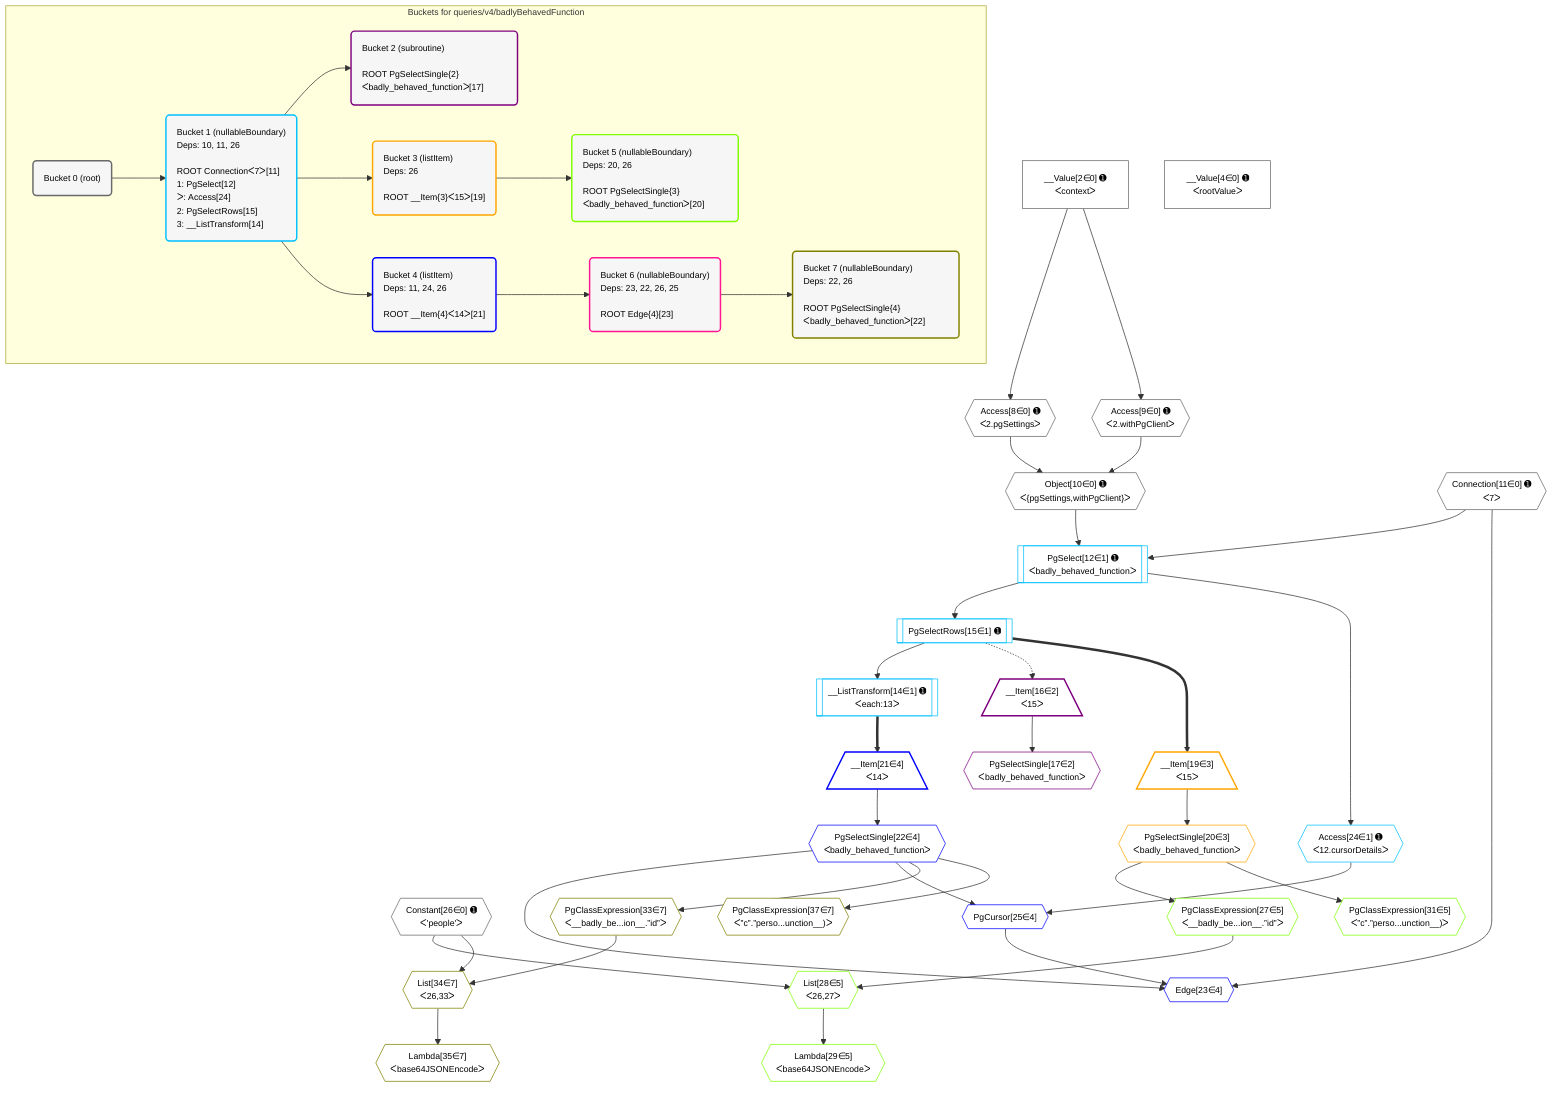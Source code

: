%%{init: {'themeVariables': { 'fontSize': '12px'}}}%%
graph TD
    classDef path fill:#eee,stroke:#000,color:#000
    classDef plan fill:#fff,stroke-width:1px,color:#000
    classDef itemplan fill:#fff,stroke-width:2px,color:#000
    classDef unbatchedplan fill:#dff,stroke-width:1px,color:#000
    classDef sideeffectplan fill:#fcc,stroke-width:2px,color:#000
    classDef bucket fill:#f6f6f6,color:#000,stroke-width:2px,text-align:left

    subgraph "Buckets for queries/v4/badlyBehavedFunction"
    Bucket0("Bucket 0 (root)"):::bucket
    Bucket1("Bucket 1 (nullableBoundary)<br />Deps: 10, 11, 26<br /><br />ROOT Connectionᐸ7ᐳ[11]<br />1: PgSelect[12]<br />ᐳ: Access[24]<br />2: PgSelectRows[15]<br />3: __ListTransform[14]"):::bucket
    Bucket2("Bucket 2 (subroutine)<br /><br />ROOT PgSelectSingle{2}ᐸbadly_behaved_functionᐳ[17]"):::bucket
    Bucket3("Bucket 3 (listItem)<br />Deps: 26<br /><br />ROOT __Item{3}ᐸ15ᐳ[19]"):::bucket
    Bucket4("Bucket 4 (listItem)<br />Deps: 11, 24, 26<br /><br />ROOT __Item{4}ᐸ14ᐳ[21]"):::bucket
    Bucket5("Bucket 5 (nullableBoundary)<br />Deps: 20, 26<br /><br />ROOT PgSelectSingle{3}ᐸbadly_behaved_functionᐳ[20]"):::bucket
    Bucket6("Bucket 6 (nullableBoundary)<br />Deps: 23, 22, 26, 25<br /><br />ROOT Edge{4}[23]"):::bucket
    Bucket7("Bucket 7 (nullableBoundary)<br />Deps: 22, 26<br /><br />ROOT PgSelectSingle{4}ᐸbadly_behaved_functionᐳ[22]"):::bucket
    end
    Bucket0 --> Bucket1
    Bucket1 --> Bucket2 & Bucket3 & Bucket4
    Bucket3 --> Bucket5
    Bucket4 --> Bucket6
    Bucket6 --> Bucket7

    %% plan dependencies
    Object10{{"Object[10∈0] ➊<br />ᐸ{pgSettings,withPgClient}ᐳ"}}:::plan
    Access8{{"Access[8∈0] ➊<br />ᐸ2.pgSettingsᐳ"}}:::plan
    Access9{{"Access[9∈0] ➊<br />ᐸ2.withPgClientᐳ"}}:::plan
    Access8 & Access9 --> Object10
    __Value2["__Value[2∈0] ➊<br />ᐸcontextᐳ"]:::plan
    __Value2 --> Access8
    __Value2 --> Access9
    __Value4["__Value[4∈0] ➊<br />ᐸrootValueᐳ"]:::plan
    Connection11{{"Connection[11∈0] ➊<br />ᐸ7ᐳ"}}:::plan
    Constant26{{"Constant[26∈0] ➊<br />ᐸ'people'ᐳ"}}:::plan
    PgSelect12[["PgSelect[12∈1] ➊<br />ᐸbadly_behaved_functionᐳ"]]:::plan
    Object10 & Connection11 --> PgSelect12
    __ListTransform14[["__ListTransform[14∈1] ➊<br />ᐸeach:13ᐳ"]]:::plan
    PgSelectRows15[["PgSelectRows[15∈1] ➊"]]:::plan
    PgSelectRows15 --> __ListTransform14
    PgSelect12 --> PgSelectRows15
    Access24{{"Access[24∈1] ➊<br />ᐸ12.cursorDetailsᐳ"}}:::plan
    PgSelect12 --> Access24
    __Item16[/"__Item[16∈2]<br />ᐸ15ᐳ"\]:::itemplan
    PgSelectRows15 -.-> __Item16
    PgSelectSingle17{{"PgSelectSingle[17∈2]<br />ᐸbadly_behaved_functionᐳ"}}:::plan
    __Item16 --> PgSelectSingle17
    __Item19[/"__Item[19∈3]<br />ᐸ15ᐳ"\]:::itemplan
    PgSelectRows15 ==> __Item19
    PgSelectSingle20{{"PgSelectSingle[20∈3]<br />ᐸbadly_behaved_functionᐳ"}}:::plan
    __Item19 --> PgSelectSingle20
    List28{{"List[28∈5]<br />ᐸ26,27ᐳ"}}:::plan
    PgClassExpression27{{"PgClassExpression[27∈5]<br />ᐸ__badly_be...ion__.”id”ᐳ"}}:::plan
    Constant26 & PgClassExpression27 --> List28
    PgSelectSingle20 --> PgClassExpression27
    Lambda29{{"Lambda[29∈5]<br />ᐸbase64JSONEncodeᐳ"}}:::plan
    List28 --> Lambda29
    PgClassExpression31{{"PgClassExpression[31∈5]<br />ᐸ”c”.”perso...unction__)ᐳ"}}:::plan
    PgSelectSingle20 --> PgClassExpression31
    Edge23{{"Edge[23∈4]"}}:::plan
    PgSelectSingle22{{"PgSelectSingle[22∈4]<br />ᐸbadly_behaved_functionᐳ"}}:::plan
    PgCursor25{{"PgCursor[25∈4]"}}:::plan
    PgSelectSingle22 & PgCursor25 & Connection11 --> Edge23
    PgSelectSingle22 & Access24 --> PgCursor25
    __Item21[/"__Item[21∈4]<br />ᐸ14ᐳ"\]:::itemplan
    __ListTransform14 ==> __Item21
    __Item21 --> PgSelectSingle22
    List34{{"List[34∈7]<br />ᐸ26,33ᐳ"}}:::plan
    PgClassExpression33{{"PgClassExpression[33∈7]<br />ᐸ__badly_be...ion__.”id”ᐳ"}}:::plan
    Constant26 & PgClassExpression33 --> List34
    PgSelectSingle22 --> PgClassExpression33
    Lambda35{{"Lambda[35∈7]<br />ᐸbase64JSONEncodeᐳ"}}:::plan
    List34 --> Lambda35
    PgClassExpression37{{"PgClassExpression[37∈7]<br />ᐸ”c”.”perso...unction__)ᐳ"}}:::plan
    PgSelectSingle22 --> PgClassExpression37

    %% define steps
    classDef bucket0 stroke:#696969
    class Bucket0,__Value2,__Value4,Access8,Access9,Object10,Connection11,Constant26 bucket0
    classDef bucket1 stroke:#00bfff
    class Bucket1,PgSelect12,__ListTransform14,PgSelectRows15,Access24 bucket1
    classDef bucket2 stroke:#7f007f
    class Bucket2,__Item16,PgSelectSingle17 bucket2
    classDef bucket3 stroke:#ffa500
    class Bucket3,__Item19,PgSelectSingle20 bucket3
    classDef bucket4 stroke:#0000ff
    class Bucket4,__Item21,PgSelectSingle22,Edge23,PgCursor25 bucket4
    classDef bucket5 stroke:#7fff00
    class Bucket5,PgClassExpression27,List28,Lambda29,PgClassExpression31 bucket5
    classDef bucket6 stroke:#ff1493
    class Bucket6 bucket6
    classDef bucket7 stroke:#808000
    class Bucket7,PgClassExpression33,List34,Lambda35,PgClassExpression37 bucket7